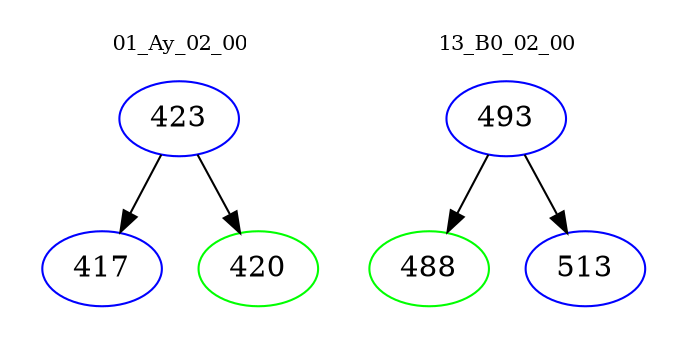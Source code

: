 digraph{
subgraph cluster_0 {
color = white
label = "01_Ay_02_00";
fontsize=10;
T0_423 [label="423", color="blue"]
T0_423 -> T0_417 [color="black"]
T0_417 [label="417", color="blue"]
T0_423 -> T0_420 [color="black"]
T0_420 [label="420", color="green"]
}
subgraph cluster_1 {
color = white
label = "13_B0_02_00";
fontsize=10;
T1_493 [label="493", color="blue"]
T1_493 -> T1_488 [color="black"]
T1_488 [label="488", color="green"]
T1_493 -> T1_513 [color="black"]
T1_513 [label="513", color="blue"]
}
}
